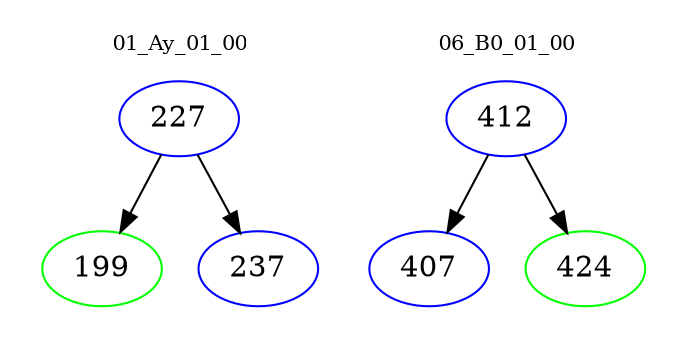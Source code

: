 digraph{
subgraph cluster_0 {
color = white
label = "01_Ay_01_00";
fontsize=10;
T0_227 [label="227", color="blue"]
T0_227 -> T0_199 [color="black"]
T0_199 [label="199", color="green"]
T0_227 -> T0_237 [color="black"]
T0_237 [label="237", color="blue"]
}
subgraph cluster_1 {
color = white
label = "06_B0_01_00";
fontsize=10;
T1_412 [label="412", color="blue"]
T1_412 -> T1_407 [color="black"]
T1_407 [label="407", color="blue"]
T1_412 -> T1_424 [color="black"]
T1_424 [label="424", color="green"]
}
}
